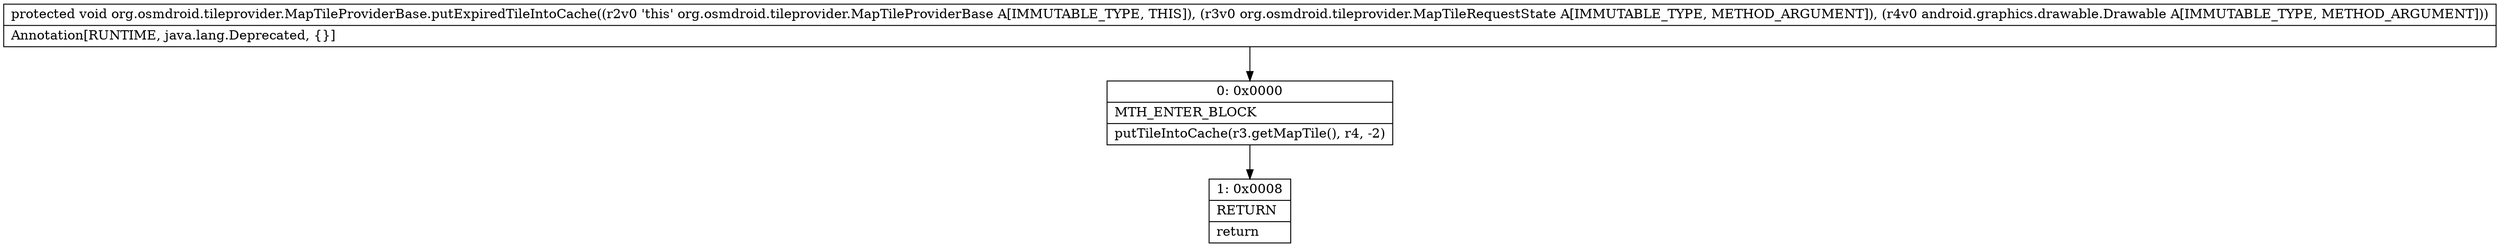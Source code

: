 digraph "CFG fororg.osmdroid.tileprovider.MapTileProviderBase.putExpiredTileIntoCache(Lorg\/osmdroid\/tileprovider\/MapTileRequestState;Landroid\/graphics\/drawable\/Drawable;)V" {
Node_0 [shape=record,label="{0\:\ 0x0000|MTH_ENTER_BLOCK\l|putTileIntoCache(r3.getMapTile(), r4, \-2)\l}"];
Node_1 [shape=record,label="{1\:\ 0x0008|RETURN\l|return\l}"];
MethodNode[shape=record,label="{protected void org.osmdroid.tileprovider.MapTileProviderBase.putExpiredTileIntoCache((r2v0 'this' org.osmdroid.tileprovider.MapTileProviderBase A[IMMUTABLE_TYPE, THIS]), (r3v0 org.osmdroid.tileprovider.MapTileRequestState A[IMMUTABLE_TYPE, METHOD_ARGUMENT]), (r4v0 android.graphics.drawable.Drawable A[IMMUTABLE_TYPE, METHOD_ARGUMENT]))  | Annotation[RUNTIME, java.lang.Deprecated, \{\}]\l}"];
MethodNode -> Node_0;
Node_0 -> Node_1;
}

